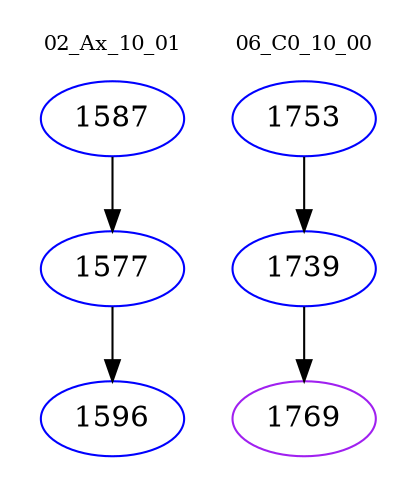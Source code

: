 digraph{
subgraph cluster_0 {
color = white
label = "02_Ax_10_01";
fontsize=10;
T0_1587 [label="1587", color="blue"]
T0_1587 -> T0_1577 [color="black"]
T0_1577 [label="1577", color="blue"]
T0_1577 -> T0_1596 [color="black"]
T0_1596 [label="1596", color="blue"]
}
subgraph cluster_1 {
color = white
label = "06_C0_10_00";
fontsize=10;
T1_1753 [label="1753", color="blue"]
T1_1753 -> T1_1739 [color="black"]
T1_1739 [label="1739", color="blue"]
T1_1739 -> T1_1769 [color="black"]
T1_1769 [label="1769", color="purple"]
}
}
